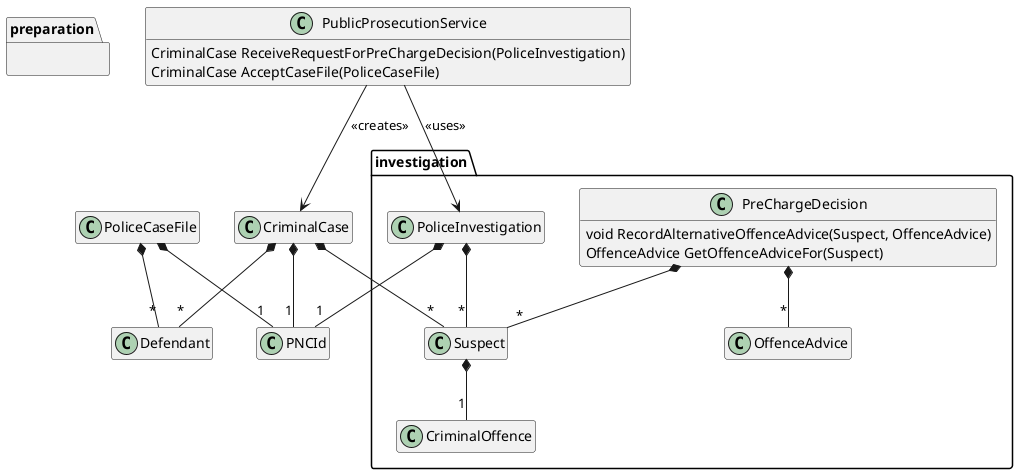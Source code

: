 @startuml Public Prosecution Service

hide empty members
hide empty methods

package investigation {
    class CriminalOffence {
    }

    class OffenceAdvice {
    }

    class PoliceInvestigation {
    }

    class PreChargeDecision {
        void RecordAlternativeOffenceAdvice(Suspect, OffenceAdvice)
        OffenceAdvice GetOffenceAdviceFor(Suspect)
    }

    class Suspect    {
    }
}

package preparation {
}

class CriminalCase {
}

class PNCId {
}

class PublicProsecutionService {
    CriminalCase ReceiveRequestForPreChargeDecision(PoliceInvestigation)
    CriminalCase AcceptCaseFile(PoliceCaseFile)
}

Suspect *-- "1" CriminalOffence

PoliceCaseFile *-- "1" PNCId

PoliceCaseFile *-- "*" Defendant

PoliceInvestigation *-- "1" PNCId

PoliceInvestigation *-- "*" Suspect

PreChargeDecision *-- "*" Suspect

PreChargeDecision *-- "*" OffenceAdvice

CriminalCase *-- "1" PNCId

CriminalCase *-- "*" Suspect

CriminalCase *-- "*" Defendant

PublicProsecutionService --> CriminalCase : <<creates>>

PublicProsecutionService --> PoliceInvestigation : <<uses>>

@enduml
